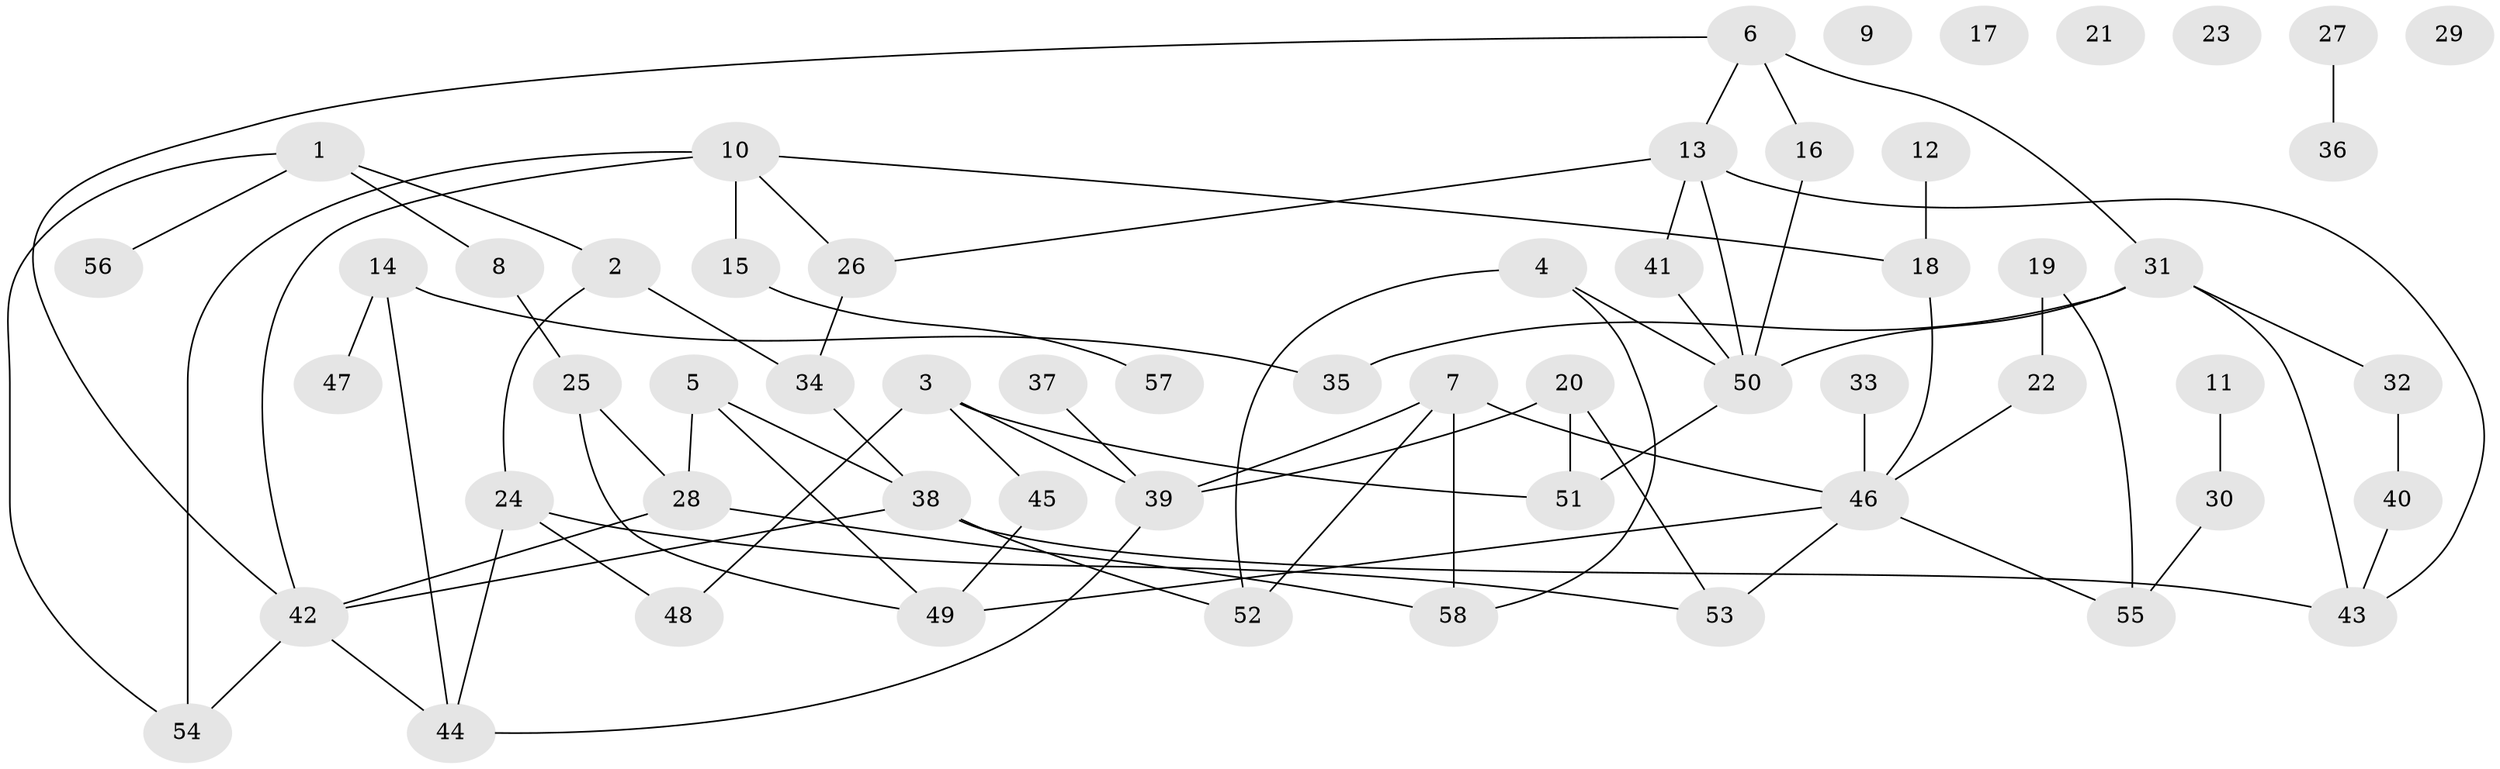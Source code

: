 // coarse degree distribution, {4: 0.25, 2: 0.2, 0: 0.125, 1: 0.225, 5: 0.125, 6: 0.025, 7: 0.025, 3: 0.025}
// Generated by graph-tools (version 1.1) at 2025/43/03/04/25 21:43:31]
// undirected, 58 vertices, 79 edges
graph export_dot {
graph [start="1"]
  node [color=gray90,style=filled];
  1;
  2;
  3;
  4;
  5;
  6;
  7;
  8;
  9;
  10;
  11;
  12;
  13;
  14;
  15;
  16;
  17;
  18;
  19;
  20;
  21;
  22;
  23;
  24;
  25;
  26;
  27;
  28;
  29;
  30;
  31;
  32;
  33;
  34;
  35;
  36;
  37;
  38;
  39;
  40;
  41;
  42;
  43;
  44;
  45;
  46;
  47;
  48;
  49;
  50;
  51;
  52;
  53;
  54;
  55;
  56;
  57;
  58;
  1 -- 2;
  1 -- 8;
  1 -- 54;
  1 -- 56;
  2 -- 24;
  2 -- 34;
  3 -- 39;
  3 -- 45;
  3 -- 48;
  3 -- 51;
  4 -- 50;
  4 -- 52;
  4 -- 58;
  5 -- 28;
  5 -- 38;
  5 -- 49;
  6 -- 13;
  6 -- 16;
  6 -- 31;
  6 -- 42;
  7 -- 39;
  7 -- 46;
  7 -- 52;
  7 -- 58;
  8 -- 25;
  10 -- 15;
  10 -- 18;
  10 -- 26;
  10 -- 42;
  10 -- 54;
  11 -- 30;
  12 -- 18;
  13 -- 26;
  13 -- 41;
  13 -- 43;
  13 -- 50;
  14 -- 35;
  14 -- 44;
  14 -- 47;
  15 -- 57;
  16 -- 50;
  18 -- 46;
  19 -- 22;
  19 -- 55;
  20 -- 39;
  20 -- 51;
  20 -- 53;
  22 -- 46;
  24 -- 44;
  24 -- 48;
  24 -- 53;
  25 -- 28;
  25 -- 49;
  26 -- 34;
  27 -- 36;
  28 -- 42;
  28 -- 58;
  30 -- 55;
  31 -- 32;
  31 -- 35;
  31 -- 43;
  31 -- 50;
  32 -- 40;
  33 -- 46;
  34 -- 38;
  37 -- 39;
  38 -- 42;
  38 -- 43;
  38 -- 52;
  39 -- 44;
  40 -- 43;
  41 -- 50;
  42 -- 44;
  42 -- 54;
  45 -- 49;
  46 -- 49;
  46 -- 53;
  46 -- 55;
  50 -- 51;
}
